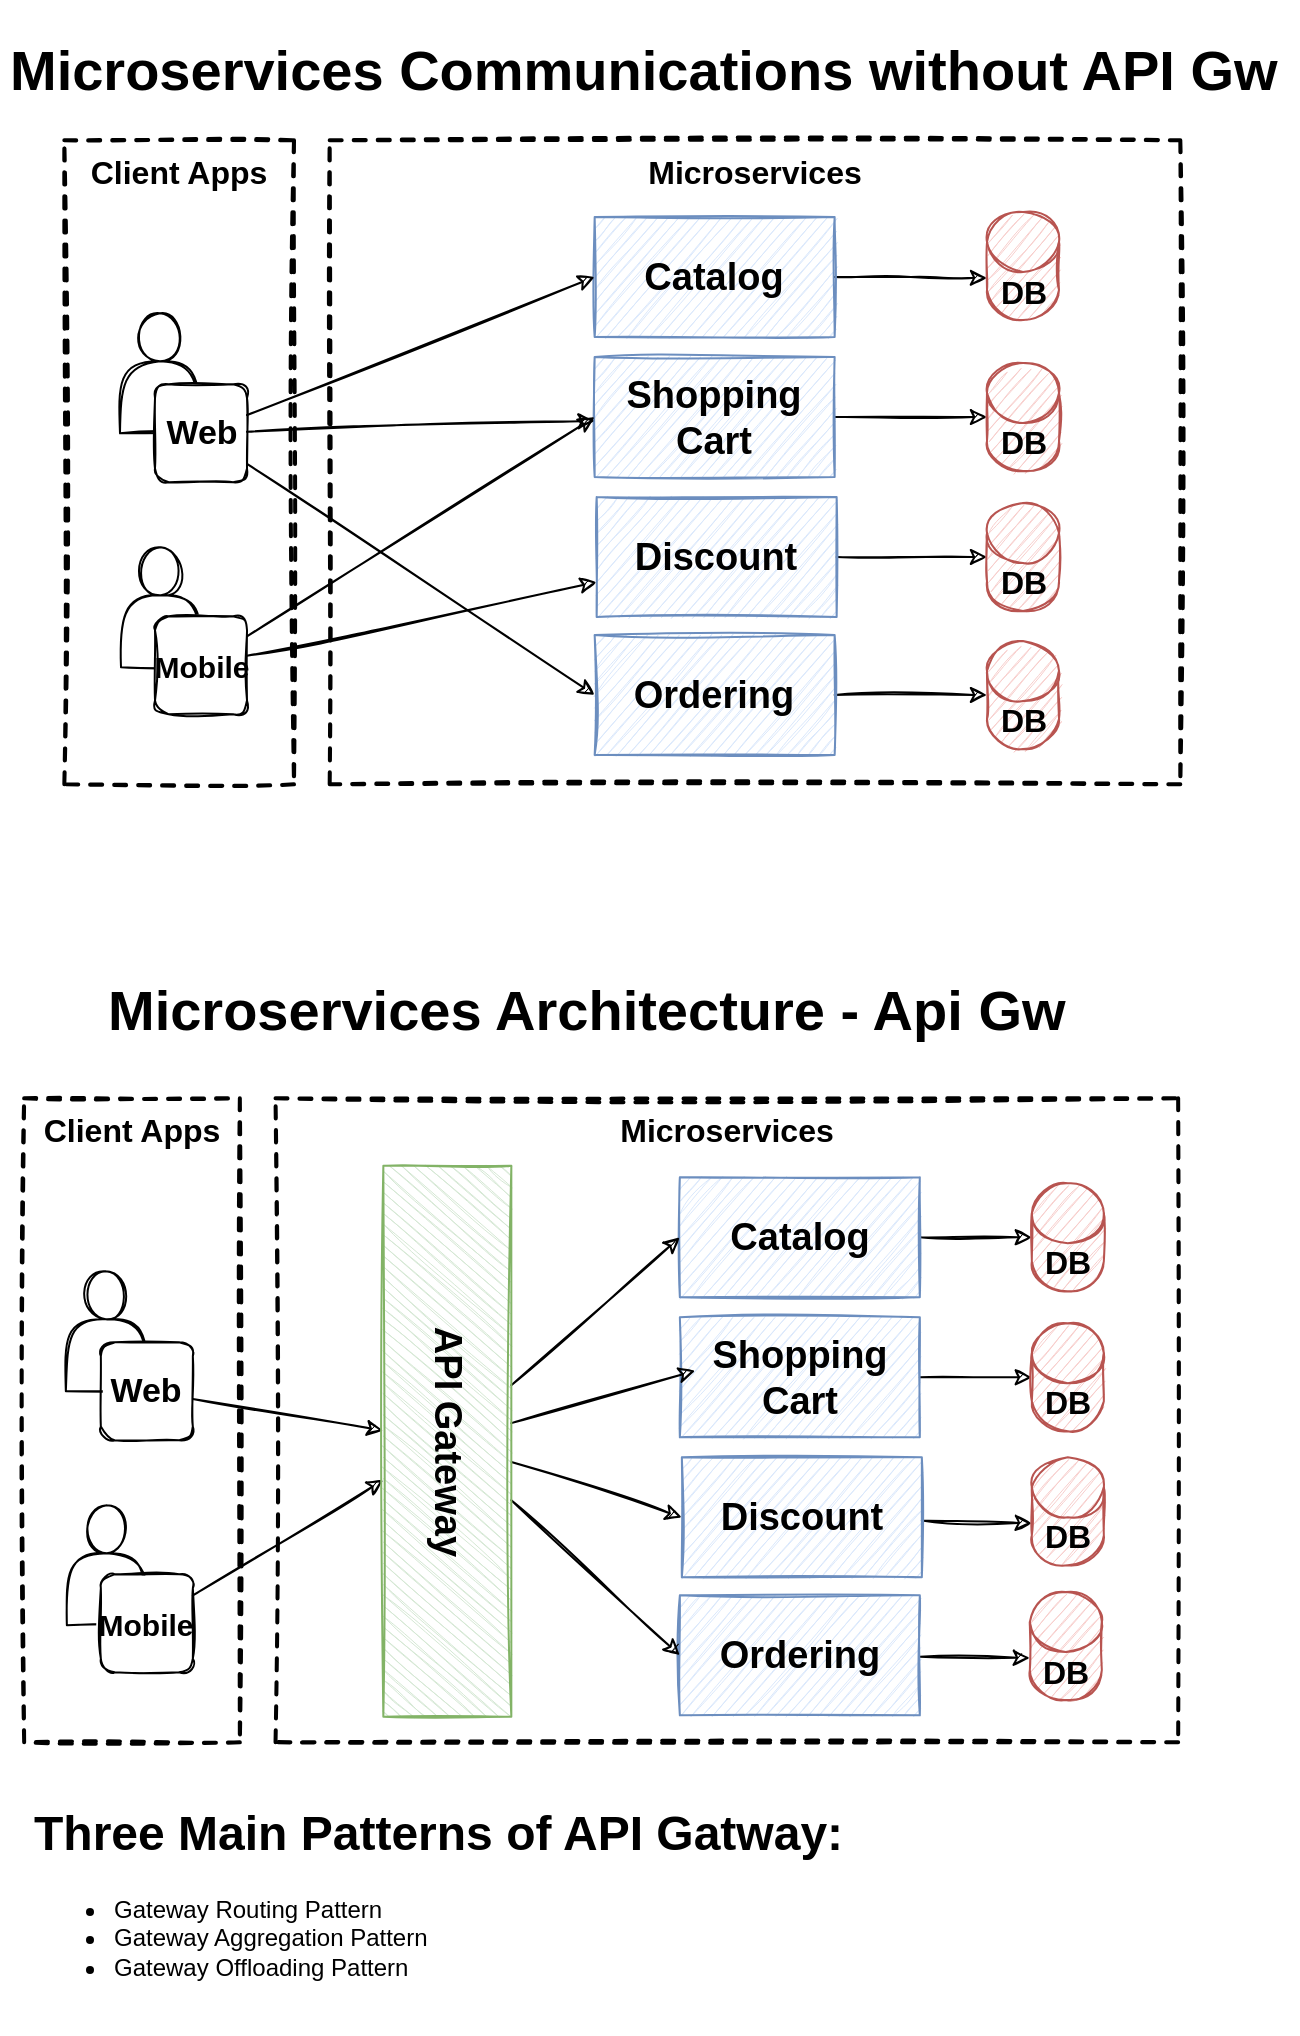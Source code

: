 <mxfile version="15.2.7" type="device"><diagram id="O4We3TlcgWNvYi_soNku" name="Page-1"><mxGraphModel dx="1618" dy="-597" grid="0" gridSize="10" guides="1" tooltips="1" connect="1" arrows="1" fold="1" page="0" pageScale="1" pageWidth="850" pageHeight="1100" math="0" shadow="0"><root><mxCell id="0"/><mxCell id="1" parent="0"/><mxCell id="e_sNhc4KL3igdyRNCSA3-1" value="Client Apps" style="rounded=0;whiteSpace=wrap;html=1;dashed=1;fontSize=16;strokeWidth=2;rotation=90;verticalAlign=top;horizontal=0;fontStyle=1;sketch=1;" parent="1" vertex="1"><mxGeometry x="-687.42" y="1631.74" width="322" height="114.84" as="geometry"/></mxCell><mxCell id="e_sNhc4KL3igdyRNCSA3-2" value="" style="shape=actor;whiteSpace=wrap;html=1;fontSize=14;verticalAlign=bottom;fontStyle=1;sketch=1;" parent="1" vertex="1"><mxGeometry x="-556" y="1614.66" width="40" height="60" as="geometry"/></mxCell><mxCell id="e_sNhc4KL3igdyRNCSA3-3" value="" style="shape=actor;whiteSpace=wrap;html=1;fontSize=14;verticalAlign=bottom;fontStyle=1;sketch=1;" parent="1" vertex="1"><mxGeometry x="-555.5" y="1731.66" width="40" height="60" as="geometry"/></mxCell><mxCell id="e_sNhc4KL3igdyRNCSA3-4" value="Microservices" style="rounded=0;whiteSpace=wrap;html=1;dashed=1;fontSize=16;strokeWidth=2;rotation=90;verticalAlign=top;horizontal=0;fontStyle=1;sketch=1;" parent="1" vertex="1"><mxGeometry x="-399.5" y="1476.5" width="322" height="425.32" as="geometry"/></mxCell><mxCell id="e_sNhc4KL3igdyRNCSA3-5" style="edgeStyle=orthogonalEdgeStyle;rounded=0;sketch=1;orthogonalLoop=1;jettySize=auto;html=1;entryX=0;entryY=0;entryDx=0;entryDy=33;entryPerimeter=0;fontSize=16;" parent="1" source="e_sNhc4KL3igdyRNCSA3-6" target="e_sNhc4KL3igdyRNCSA3-13" edge="1"><mxGeometry relative="1" as="geometry"/></mxCell><mxCell id="e_sNhc4KL3igdyRNCSA3-6" value="Catalog" style="rounded=0;whiteSpace=wrap;html=1;sketch=1;fontSize=19;fontStyle=1;fillColor=#dae8fc;strokeColor=#6c8ebf;" parent="1" vertex="1"><mxGeometry x="-318.67" y="1566.5" width="120" height="60" as="geometry"/></mxCell><mxCell id="e_sNhc4KL3igdyRNCSA3-7" style="edgeStyle=orthogonalEdgeStyle;rounded=0;sketch=1;orthogonalLoop=1;jettySize=auto;html=1;fontSize=16;" parent="1" source="e_sNhc4KL3igdyRNCSA3-8" target="e_sNhc4KL3igdyRNCSA3-14" edge="1"><mxGeometry relative="1" as="geometry"/></mxCell><mxCell id="e_sNhc4KL3igdyRNCSA3-8" value="Shopping Cart" style="rounded=0;whiteSpace=wrap;html=1;sketch=1;fontSize=19;fontStyle=1;fillColor=#dae8fc;strokeColor=#6c8ebf;" parent="1" vertex="1"><mxGeometry x="-318.67" y="1636.5" width="120" height="60" as="geometry"/></mxCell><mxCell id="e_sNhc4KL3igdyRNCSA3-9" style="edgeStyle=orthogonalEdgeStyle;rounded=0;sketch=1;orthogonalLoop=1;jettySize=auto;html=1;entryX=0;entryY=0.5;entryDx=0;entryDy=0;entryPerimeter=0;fontSize=16;" parent="1" source="e_sNhc4KL3igdyRNCSA3-10" target="e_sNhc4KL3igdyRNCSA3-15" edge="1"><mxGeometry relative="1" as="geometry"/></mxCell><mxCell id="e_sNhc4KL3igdyRNCSA3-10" value="Discount" style="rounded=0;whiteSpace=wrap;html=1;sketch=1;fontSize=19;fontStyle=1;fillColor=#dae8fc;strokeColor=#6c8ebf;" parent="1" vertex="1"><mxGeometry x="-317.67" y="1706.5" width="120" height="60" as="geometry"/></mxCell><mxCell id="e_sNhc4KL3igdyRNCSA3-11" style="edgeStyle=orthogonalEdgeStyle;rounded=0;sketch=1;orthogonalLoop=1;jettySize=auto;html=1;entryX=0;entryY=0.5;entryDx=0;entryDy=0;entryPerimeter=0;fontSize=16;" parent="1" source="e_sNhc4KL3igdyRNCSA3-12" target="e_sNhc4KL3igdyRNCSA3-16" edge="1"><mxGeometry relative="1" as="geometry"/></mxCell><mxCell id="e_sNhc4KL3igdyRNCSA3-12" value="Ordering" style="rounded=0;whiteSpace=wrap;html=1;sketch=1;fontSize=19;fontStyle=1;fillColor=#dae8fc;strokeColor=#6c8ebf;" parent="1" vertex="1"><mxGeometry x="-318.67" y="1775.5" width="120" height="60" as="geometry"/></mxCell><mxCell id="e_sNhc4KL3igdyRNCSA3-13" value="DB" style="shape=cylinder3;whiteSpace=wrap;html=1;boundedLbl=1;backgroundOutline=1;size=15;sketch=1;fontSize=16;fontStyle=1;fillColor=#f8cecc;strokeColor=#b85450;" parent="1" vertex="1"><mxGeometry x="-122.5" y="1564" width="36" height="54" as="geometry"/></mxCell><mxCell id="e_sNhc4KL3igdyRNCSA3-14" value="DB" style="shape=cylinder3;whiteSpace=wrap;html=1;boundedLbl=1;backgroundOutline=1;size=15;sketch=1;fontSize=16;fontStyle=1;fillColor=#f8cecc;strokeColor=#b85450;" parent="1" vertex="1"><mxGeometry x="-122.5" y="1639.5" width="36" height="54" as="geometry"/></mxCell><mxCell id="e_sNhc4KL3igdyRNCSA3-15" value="DB" style="shape=cylinder3;whiteSpace=wrap;html=1;boundedLbl=1;backgroundOutline=1;size=15;sketch=1;fontSize=16;fontStyle=1;fillColor=#f8cecc;strokeColor=#b85450;" parent="1" vertex="1"><mxGeometry x="-122.5" y="1709.5" width="36" height="54" as="geometry"/></mxCell><mxCell id="e_sNhc4KL3igdyRNCSA3-16" value="DB" style="shape=cylinder3;whiteSpace=wrap;html=1;boundedLbl=1;backgroundOutline=1;size=15;sketch=1;fontSize=16;fontStyle=1;fillColor=#f8cecc;strokeColor=#b85450;" parent="1" vertex="1"><mxGeometry x="-122.5" y="1778.5" width="36" height="54" as="geometry"/></mxCell><mxCell id="e_sNhc4KL3igdyRNCSA3-17" value="&lt;h1&gt;Microservices Communications without API Gw&lt;/h1&gt;" style="text;html=1;strokeColor=none;fillColor=none;spacing=5;spacingTop=-20;whiteSpace=wrap;overflow=hidden;rounded=0;fontSize=14;sketch=1;" parent="1" vertex="1"><mxGeometry x="-616" y="1468" width="649" height="47" as="geometry"/></mxCell><mxCell id="e_sNhc4KL3igdyRNCSA3-18" style="rounded=0;sketch=1;orthogonalLoop=1;jettySize=auto;html=1;entryX=0;entryY=0.5;entryDx=0;entryDy=0;fontSize=15;" parent="1" source="e_sNhc4KL3igdyRNCSA3-21" target="e_sNhc4KL3igdyRNCSA3-6" edge="1"><mxGeometry relative="1" as="geometry"/></mxCell><mxCell id="e_sNhc4KL3igdyRNCSA3-19" style="rounded=0;sketch=1;orthogonalLoop=1;jettySize=auto;html=1;fontSize=15;" parent="1" source="e_sNhc4KL3igdyRNCSA3-21" target="e_sNhc4KL3igdyRNCSA3-8" edge="1"><mxGeometry relative="1" as="geometry"/></mxCell><mxCell id="e_sNhc4KL3igdyRNCSA3-20" style="rounded=0;sketch=1;orthogonalLoop=1;jettySize=auto;html=1;entryX=0;entryY=0.5;entryDx=0;entryDy=0;fontSize=15;" parent="1" source="e_sNhc4KL3igdyRNCSA3-21" target="e_sNhc4KL3igdyRNCSA3-12" edge="1"><mxGeometry relative="1" as="geometry"/></mxCell><mxCell id="e_sNhc4KL3igdyRNCSA3-21" value="Web" style="rounded=1;whiteSpace=wrap;html=1;sketch=1;fontSize=17;rotation=90;horizontal=0;fontStyle=1" parent="1" vertex="1"><mxGeometry x="-540" y="1651.66" width="49" height="46" as="geometry"/></mxCell><mxCell id="e_sNhc4KL3igdyRNCSA3-22" style="rounded=0;sketch=1;orthogonalLoop=1;jettySize=auto;html=1;fontSize=15;" parent="1" source="e_sNhc4KL3igdyRNCSA3-24" target="e_sNhc4KL3igdyRNCSA3-10" edge="1"><mxGeometry relative="1" as="geometry"/></mxCell><mxCell id="e_sNhc4KL3igdyRNCSA3-23" style="rounded=0;sketch=1;orthogonalLoop=1;jettySize=auto;html=1;entryX=0;entryY=0.5;entryDx=0;entryDy=0;fontSize=15;" parent="1" source="e_sNhc4KL3igdyRNCSA3-24" target="e_sNhc4KL3igdyRNCSA3-8" edge="1"><mxGeometry relative="1" as="geometry"/></mxCell><mxCell id="e_sNhc4KL3igdyRNCSA3-24" value="&lt;span style=&quot;font-size: 15px;&quot;&gt;Mobile&lt;/span&gt;" style="rounded=1;whiteSpace=wrap;html=1;sketch=1;fontSize=15;rotation=90;horizontal=0;fontStyle=1" parent="1" vertex="1"><mxGeometry x="-540" y="1767.66" width="49" height="46" as="geometry"/></mxCell><mxCell id="EOV4XnVA22uZnQbw30VG-1" value="Client Apps" style="rounded=0;whiteSpace=wrap;html=1;dashed=1;fontSize=16;strokeWidth=2;rotation=90;verticalAlign=top;horizontal=0;fontStyle=1;sketch=1;" parent="1" vertex="1"><mxGeometry x="-711" y="2114.24" width="322" height="107.84" as="geometry"/></mxCell><mxCell id="EOV4XnVA22uZnQbw30VG-2" value="" style="shape=actor;whiteSpace=wrap;html=1;fontSize=14;verticalAlign=bottom;fontStyle=1;sketch=1;" parent="1" vertex="1"><mxGeometry x="-583.08" y="2093.66" width="40" height="60" as="geometry"/></mxCell><mxCell id="EOV4XnVA22uZnQbw30VG-3" value="" style="shape=actor;whiteSpace=wrap;html=1;fontSize=14;verticalAlign=bottom;fontStyle=1;sketch=1;" parent="1" vertex="1"><mxGeometry x="-582.58" y="2210.66" width="40" height="60" as="geometry"/></mxCell><mxCell id="EOV4XnVA22uZnQbw30VG-4" value="Microservices" style="rounded=0;whiteSpace=wrap;html=1;dashed=1;fontSize=16;strokeWidth=2;rotation=90;verticalAlign=top;horizontal=0;fontStyle=1;sketch=1;" parent="1" vertex="1"><mxGeometry x="-413.58" y="1942.5" width="322" height="451.32" as="geometry"/></mxCell><mxCell id="EOV4XnVA22uZnQbw30VG-5" style="edgeStyle=none;rounded=0;sketch=1;orthogonalLoop=1;jettySize=auto;html=1;fontSize=15;" parent="1" source="EOV4XnVA22uZnQbw30VG-6" target="EOV4XnVA22uZnQbw30VG-13" edge="1"><mxGeometry relative="1" as="geometry"/></mxCell><mxCell id="EOV4XnVA22uZnQbw30VG-6" value="Catalog" style="rounded=0;whiteSpace=wrap;html=1;sketch=1;fontSize=19;fontStyle=1;fillColor=#dae8fc;strokeColor=#6c8ebf;" parent="1" vertex="1"><mxGeometry x="-276.08" y="2046.66" width="120" height="60" as="geometry"/></mxCell><mxCell id="EOV4XnVA22uZnQbw30VG-7" style="edgeStyle=none;rounded=0;sketch=1;orthogonalLoop=1;jettySize=auto;html=1;entryX=0;entryY=0.5;entryDx=0;entryDy=0;entryPerimeter=0;fontSize=15;" parent="1" source="EOV4XnVA22uZnQbw30VG-8" target="EOV4XnVA22uZnQbw30VG-14" edge="1"><mxGeometry relative="1" as="geometry"/></mxCell><mxCell id="EOV4XnVA22uZnQbw30VG-8" value="Shopping Cart" style="rounded=0;whiteSpace=wrap;html=1;sketch=1;fontSize=19;fontStyle=1;fillColor=#dae8fc;strokeColor=#6c8ebf;" parent="1" vertex="1"><mxGeometry x="-276.08" y="2116.66" width="120" height="60" as="geometry"/></mxCell><mxCell id="EOV4XnVA22uZnQbw30VG-9" style="edgeStyle=none;rounded=0;sketch=1;orthogonalLoop=1;jettySize=auto;html=1;entryX=0;entryY=0;entryDx=0;entryDy=33;entryPerimeter=0;fontSize=15;" parent="1" source="EOV4XnVA22uZnQbw30VG-10" target="EOV4XnVA22uZnQbw30VG-15" edge="1"><mxGeometry relative="1" as="geometry"/></mxCell><mxCell id="EOV4XnVA22uZnQbw30VG-10" value="Discount" style="rounded=0;whiteSpace=wrap;html=1;sketch=1;fontSize=19;fontStyle=1;fillColor=#dae8fc;strokeColor=#6c8ebf;" parent="1" vertex="1"><mxGeometry x="-275.08" y="2186.66" width="120" height="60" as="geometry"/></mxCell><mxCell id="EOV4XnVA22uZnQbw30VG-11" style="edgeStyle=none;rounded=0;sketch=1;orthogonalLoop=1;jettySize=auto;html=1;entryX=0;entryY=0;entryDx=0;entryDy=33;entryPerimeter=0;fontSize=15;" parent="1" source="EOV4XnVA22uZnQbw30VG-12" target="EOV4XnVA22uZnQbw30VG-16" edge="1"><mxGeometry relative="1" as="geometry"/></mxCell><mxCell id="EOV4XnVA22uZnQbw30VG-12" value="Ordering" style="rounded=0;whiteSpace=wrap;html=1;sketch=1;fontSize=19;fontStyle=1;fillColor=#dae8fc;strokeColor=#6c8ebf;" parent="1" vertex="1"><mxGeometry x="-276.08" y="2255.66" width="120" height="60" as="geometry"/></mxCell><mxCell id="EOV4XnVA22uZnQbw30VG-13" value="DB" style="shape=cylinder3;whiteSpace=wrap;html=1;boundedLbl=1;backgroundOutline=1;size=15;sketch=1;fontSize=16;fontStyle=1;fillColor=#f8cecc;strokeColor=#b85450;" parent="1" vertex="1"><mxGeometry x="-100.08" y="2049.66" width="36" height="54" as="geometry"/></mxCell><mxCell id="EOV4XnVA22uZnQbw30VG-14" value="DB" style="shape=cylinder3;whiteSpace=wrap;html=1;boundedLbl=1;backgroundOutline=1;size=15;sketch=1;fontSize=16;fontStyle=1;fillColor=#f8cecc;strokeColor=#b85450;" parent="1" vertex="1"><mxGeometry x="-100.08" y="2119.66" width="36" height="54" as="geometry"/></mxCell><mxCell id="EOV4XnVA22uZnQbw30VG-15" value="DB" style="shape=cylinder3;whiteSpace=wrap;html=1;boundedLbl=1;backgroundOutline=1;size=15;sketch=1;fontSize=16;fontStyle=1;fillColor=#f8cecc;strokeColor=#b85450;" parent="1" vertex="1"><mxGeometry x="-100.08" y="2186.66" width="36" height="54" as="geometry"/></mxCell><mxCell id="EOV4XnVA22uZnQbw30VG-16" value="DB" style="shape=cylinder3;whiteSpace=wrap;html=1;boundedLbl=1;backgroundOutline=1;size=15;sketch=1;fontSize=16;fontStyle=1;fillColor=#f8cecc;strokeColor=#b85450;" parent="1" vertex="1"><mxGeometry x="-101.08" y="2254" width="36" height="54" as="geometry"/></mxCell><mxCell id="EOV4XnVA22uZnQbw30VG-17" style="edgeStyle=none;rounded=0;sketch=1;orthogonalLoop=1;jettySize=auto;html=1;fontSize=15;" parent="1" source="EOV4XnVA22uZnQbw30VG-18" target="EOV4XnVA22uZnQbw30VG-26" edge="1"><mxGeometry relative="1" as="geometry"/></mxCell><mxCell id="EOV4XnVA22uZnQbw30VG-18" value="Web" style="rounded=1;whiteSpace=wrap;html=1;sketch=1;fontSize=17;rotation=90;horizontal=0;fontStyle=1" parent="1" vertex="1"><mxGeometry x="-567.08" y="2130.66" width="49" height="46" as="geometry"/></mxCell><mxCell id="EOV4XnVA22uZnQbw30VG-19" style="edgeStyle=none;rounded=0;sketch=1;orthogonalLoop=1;jettySize=auto;html=1;fontSize=15;" parent="1" source="EOV4XnVA22uZnQbw30VG-20" target="EOV4XnVA22uZnQbw30VG-26" edge="1"><mxGeometry relative="1" as="geometry"/></mxCell><mxCell id="EOV4XnVA22uZnQbw30VG-20" value="&lt;span style=&quot;font-size: 15px;&quot;&gt;Mobile&lt;/span&gt;" style="rounded=1;whiteSpace=wrap;html=1;sketch=1;fontSize=15;rotation=90;horizontal=0;fontStyle=1" parent="1" vertex="1"><mxGeometry x="-567.08" y="2246.66" width="49" height="46" as="geometry"/></mxCell><mxCell id="EOV4XnVA22uZnQbw30VG-21" value="&lt;h1&gt;Microservices Architecture - Api Gw&lt;/h1&gt;" style="text;html=1;strokeColor=none;fillColor=none;spacing=5;spacingTop=-20;whiteSpace=wrap;overflow=hidden;rounded=0;fontSize=14;sketch=1;" parent="1" vertex="1"><mxGeometry x="-567.08" y="1938" width="519" height="47" as="geometry"/></mxCell><mxCell id="EOV4XnVA22uZnQbw30VG-22" style="rounded=0;sketch=1;orthogonalLoop=1;jettySize=auto;html=1;entryX=0;entryY=0.5;entryDx=0;entryDy=0;fontSize=15;" parent="1" source="EOV4XnVA22uZnQbw30VG-26" target="EOV4XnVA22uZnQbw30VG-6" edge="1"><mxGeometry relative="1" as="geometry"/></mxCell><mxCell id="EOV4XnVA22uZnQbw30VG-23" style="rounded=0;sketch=1;orthogonalLoop=1;jettySize=auto;html=1;entryX=0.064;entryY=0.445;entryDx=0;entryDy=0;entryPerimeter=0;fontSize=15;" parent="1" source="EOV4XnVA22uZnQbw30VG-26" target="EOV4XnVA22uZnQbw30VG-8" edge="1"><mxGeometry relative="1" as="geometry"/></mxCell><mxCell id="EOV4XnVA22uZnQbw30VG-24" style="rounded=0;sketch=1;orthogonalLoop=1;jettySize=auto;html=1;entryX=0;entryY=0.5;entryDx=0;entryDy=0;fontSize=15;" parent="1" source="EOV4XnVA22uZnQbw30VG-26" target="EOV4XnVA22uZnQbw30VG-10" edge="1"><mxGeometry relative="1" as="geometry"/></mxCell><mxCell id="EOV4XnVA22uZnQbw30VG-25" style="rounded=0;sketch=1;orthogonalLoop=1;jettySize=auto;html=1;entryX=0;entryY=0.5;entryDx=0;entryDy=0;fontSize=15;" parent="1" source="EOV4XnVA22uZnQbw30VG-26" target="EOV4XnVA22uZnQbw30VG-12" edge="1"><mxGeometry relative="1" as="geometry"/></mxCell><mxCell id="EOV4XnVA22uZnQbw30VG-26" value="API Gateway" style="rounded=0;whiteSpace=wrap;html=1;sketch=1;rotation=90;fontStyle=1;fontSize=19;fillColor=#d5e8d4;strokeColor=#82b366;" parent="1" vertex="1"><mxGeometry x="-530.08" y="2146.66" width="275.5" height="64" as="geometry"/></mxCell><mxCell id="LgXcqBfgG6D-E0Vfrk0v-1" value="&lt;h1&gt;Three Main Patterns of API Gatway:&lt;/h1&gt;&lt;p style=&quot;font-size: 14px&quot;&gt;&lt;ul&gt;&lt;li&gt;Gateway Routing Pattern&lt;/li&gt;&lt;li&gt;Gateway Aggregation Pattern&lt;/li&gt;&lt;li&gt;Gateway Offloading Pattern&lt;/li&gt;&lt;/ul&gt;&lt;/p&gt;" style="text;html=1;strokeColor=none;fillColor=none;spacing=5;spacingTop=-20;whiteSpace=wrap;overflow=hidden;rounded=0;" vertex="1" parent="1"><mxGeometry x="-604" y="2355" width="493" height="120" as="geometry"/></mxCell></root></mxGraphModel></diagram></mxfile>